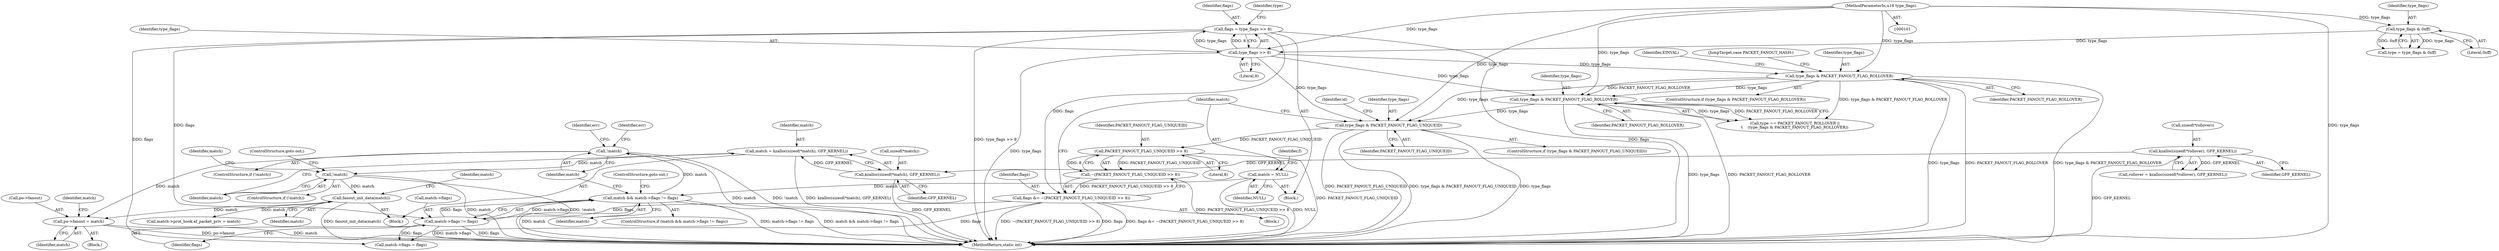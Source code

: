 digraph "0_linux_008ba2a13f2d04c947adc536d19debb8fe66f110@pointer" {
"1000454" [label="(Call,po->fanout = match)"];
"1000293" [label="(Call,!match)"];
"1000284" [label="(Call,match && match->flags != flags)"];
"1000255" [label="(Call,match = NULL)"];
"1000286" [label="(Call,match->flags != flags)"];
"1000124" [label="(Call,flags = type_flags >> 8)"];
"1000126" [label="(Call,type_flags >> 8)"];
"1000120" [label="(Call,type_flags & 0xff)"];
"1000104" [label="(MethodParameterIn,u16 type_flags)"];
"1000249" [label="(Call,flags &= ~(PACKET_FANOUT_FLAG_UNIQUEID >> 8))"];
"1000251" [label="(Call,~(PACKET_FANOUT_FLAG_UNIQUEID >> 8))"];
"1000252" [label="(Call,PACKET_FANOUT_FLAG_UNIQUEID >> 8)"];
"1000223" [label="(Call,type_flags & PACKET_FANOUT_FLAG_UNIQUEID)"];
"1000180" [label="(Call,type_flags & PACKET_FANOUT_FLAG_ROLLOVER)"];
"1000135" [label="(Call,type_flags & PACKET_FANOUT_FLAG_ROLLOVER)"];
"1000349" [label="(Call,fanout_init_data(match))"];
"1000308" [label="(Call,!match)"];
"1000300" [label="(Call,match = kzalloc(sizeof(*match), GFP_KERNEL))"];
"1000302" [label="(Call,kzalloc(sizeof(*match), GFP_KERNEL))"];
"1000190" [label="(Call,kzalloc(sizeof(*rollover), GFP_KERNEL))"];
"1000120" [label="(Call,type_flags & 0xff)"];
"1000137" [label="(Identifier,PACKET_FANOUT_FLAG_ROLLOVER)"];
"1000124" [label="(Call,flags = type_flags >> 8)"];
"1000458" [label="(Identifier,match)"];
"1000283" [label="(ControlStructure,if (match && match->flags != flags))"];
"1000250" [label="(Identifier,flags)"];
"1000252" [label="(Call,PACKET_FANOUT_FLAG_UNIQUEID >> 8)"];
"1000141" [label="(JumpTarget,case PACKET_FANOUT_HASH:)"];
"1000176" [label="(Call,type == PACKET_FANOUT_ROLLOVER ||\n\t    (type_flags & PACKET_FANOUT_FLAG_ROLLOVER))"];
"1000121" [label="(Identifier,type_flags)"];
"1000308" [label="(Call,!match)"];
"1000126" [label="(Call,type_flags >> 8)"];
"1000307" [label="(ControlStructure,if (!match))"];
"1000253" [label="(Identifier,PACKET_FANOUT_FLAG_UNIQUEID)"];
"1000291" [label="(ControlStructure,goto out;)"];
"1000303" [label="(Call,sizeof(*match))"];
"1000287" [label="(Call,match->flags)"];
"1000295" [label="(Block,)"];
"1000462" [label="(Identifier,match)"];
"1000294" [label="(Identifier,match)"];
"1000349" [label="(Call,fanout_init_data(match))"];
"1000306" [label="(Identifier,GFP_KERNEL)"];
"1000122" [label="(Literal,0xff)"];
"1000224" [label="(Identifier,type_flags)"];
"1000127" [label="(Identifier,type_flags)"];
"1000180" [label="(Call,type_flags & PACKET_FANOUT_FLAG_ROLLOVER)"];
"1000254" [label="(Literal,8)"];
"1000229" [label="(Identifier,id)"];
"1000118" [label="(Call,type = type_flags & 0xff)"];
"1000380" [label="(Call,match->prot_hook.af_packet_priv = match)"];
"1000309" [label="(Identifier,match)"];
"1000302" [label="(Call,kzalloc(sizeof(*match), GFP_KERNEL))"];
"1000448" [label="(Block,)"];
"1000300" [label="(Call,match = kzalloc(sizeof(*match), GFP_KERNEL))"];
"1000194" [label="(Identifier,GFP_KERNEL)"];
"1000223" [label="(Call,type_flags & PACKET_FANOUT_FLAG_UNIQUEID)"];
"1000292" [label="(ControlStructure,if (!match))"];
"1000105" [label="(Block,)"];
"1000125" [label="(Identifier,flags)"];
"1000182" [label="(Identifier,PACKET_FANOUT_FLAG_ROLLOVER)"];
"1000257" [label="(Identifier,NULL)"];
"1000284" [label="(Call,match && match->flags != flags)"];
"1000402" [label="(Identifier,err)"];
"1000255" [label="(Call,match = NULL)"];
"1000190" [label="(Call,kzalloc(sizeof(*rollover), GFP_KERNEL))"];
"1000136" [label="(Identifier,type_flags)"];
"1000310" [label="(ControlStructure,goto out;)"];
"1000249" [label="(Call,flags &= ~(PACKET_FANOUT_FLAG_UNIQUEID >> 8))"];
"1000297" [label="(Identifier,err)"];
"1000286" [label="(Call,match->flags != flags)"];
"1000131" [label="(Identifier,type)"];
"1000350" [label="(Identifier,match)"];
"1000191" [label="(Call,sizeof(*rollover))"];
"1000293" [label="(Call,!match)"];
"1000104" [label="(MethodParameterIn,u16 type_flags)"];
"1000454" [label="(Call,po->fanout = match)"];
"1000188" [label="(Call,rollover = kzalloc(sizeof(*rollover), GFP_KERNEL))"];
"1000128" [label="(Literal,8)"];
"1000263" [label="(Identifier,f)"];
"1000301" [label="(Identifier,match)"];
"1000328" [label="(Call,match->flags = flags)"];
"1000222" [label="(ControlStructure,if (type_flags & PACKET_FANOUT_FLAG_UNIQUEID))"];
"1000354" [label="(Identifier,match)"];
"1000256" [label="(Identifier,match)"];
"1000226" [label="(Block,)"];
"1000134" [label="(ControlStructure,if (type_flags & PACKET_FANOUT_FLAG_ROLLOVER))"];
"1000225" [label="(Identifier,PACKET_FANOUT_FLAG_UNIQUEID)"];
"1000455" [label="(Call,po->fanout)"];
"1000314" [label="(Identifier,match)"];
"1000140" [label="(Identifier,EINVAL)"];
"1000135" [label="(Call,type_flags & PACKET_FANOUT_FLAG_ROLLOVER)"];
"1000251" [label="(Call,~(PACKET_FANOUT_FLAG_UNIQUEID >> 8))"];
"1000285" [label="(Identifier,match)"];
"1000290" [label="(Identifier,flags)"];
"1000181" [label="(Identifier,type_flags)"];
"1000495" [label="(MethodReturn,static int)"];
"1000454" -> "1000448"  [label="AST: "];
"1000454" -> "1000458"  [label="CFG: "];
"1000455" -> "1000454"  [label="AST: "];
"1000458" -> "1000454"  [label="AST: "];
"1000462" -> "1000454"  [label="CFG: "];
"1000454" -> "1000495"  [label="DDG: po->fanout"];
"1000454" -> "1000495"  [label="DDG: match"];
"1000293" -> "1000454"  [label="DDG: match"];
"1000349" -> "1000454"  [label="DDG: match"];
"1000293" -> "1000292"  [label="AST: "];
"1000293" -> "1000294"  [label="CFG: "];
"1000294" -> "1000293"  [label="AST: "];
"1000297" -> "1000293"  [label="CFG: "];
"1000402" -> "1000293"  [label="CFG: "];
"1000293" -> "1000495"  [label="DDG: match"];
"1000293" -> "1000495"  [label="DDG: !match"];
"1000284" -> "1000293"  [label="DDG: match"];
"1000284" -> "1000283"  [label="AST: "];
"1000284" -> "1000285"  [label="CFG: "];
"1000284" -> "1000286"  [label="CFG: "];
"1000285" -> "1000284"  [label="AST: "];
"1000286" -> "1000284"  [label="AST: "];
"1000291" -> "1000284"  [label="CFG: "];
"1000294" -> "1000284"  [label="CFG: "];
"1000284" -> "1000495"  [label="DDG: match->flags != flags"];
"1000284" -> "1000495"  [label="DDG: match"];
"1000284" -> "1000495"  [label="DDG: match && match->flags != flags"];
"1000255" -> "1000284"  [label="DDG: match"];
"1000286" -> "1000284"  [label="DDG: match->flags"];
"1000286" -> "1000284"  [label="DDG: flags"];
"1000255" -> "1000105"  [label="AST: "];
"1000255" -> "1000257"  [label="CFG: "];
"1000256" -> "1000255"  [label="AST: "];
"1000257" -> "1000255"  [label="AST: "];
"1000263" -> "1000255"  [label="CFG: "];
"1000255" -> "1000495"  [label="DDG: NULL"];
"1000286" -> "1000290"  [label="CFG: "];
"1000287" -> "1000286"  [label="AST: "];
"1000290" -> "1000286"  [label="AST: "];
"1000286" -> "1000495"  [label="DDG: flags"];
"1000286" -> "1000495"  [label="DDG: match->flags"];
"1000124" -> "1000286"  [label="DDG: flags"];
"1000249" -> "1000286"  [label="DDG: flags"];
"1000286" -> "1000328"  [label="DDG: flags"];
"1000124" -> "1000105"  [label="AST: "];
"1000124" -> "1000126"  [label="CFG: "];
"1000125" -> "1000124"  [label="AST: "];
"1000126" -> "1000124"  [label="AST: "];
"1000131" -> "1000124"  [label="CFG: "];
"1000124" -> "1000495"  [label="DDG: type_flags >> 8"];
"1000124" -> "1000495"  [label="DDG: flags"];
"1000126" -> "1000124"  [label="DDG: type_flags"];
"1000126" -> "1000124"  [label="DDG: 8"];
"1000124" -> "1000249"  [label="DDG: flags"];
"1000124" -> "1000328"  [label="DDG: flags"];
"1000126" -> "1000128"  [label="CFG: "];
"1000127" -> "1000126"  [label="AST: "];
"1000128" -> "1000126"  [label="AST: "];
"1000126" -> "1000495"  [label="DDG: type_flags"];
"1000120" -> "1000126"  [label="DDG: type_flags"];
"1000104" -> "1000126"  [label="DDG: type_flags"];
"1000126" -> "1000135"  [label="DDG: type_flags"];
"1000126" -> "1000180"  [label="DDG: type_flags"];
"1000126" -> "1000223"  [label="DDG: type_flags"];
"1000120" -> "1000118"  [label="AST: "];
"1000120" -> "1000122"  [label="CFG: "];
"1000121" -> "1000120"  [label="AST: "];
"1000122" -> "1000120"  [label="AST: "];
"1000118" -> "1000120"  [label="CFG: "];
"1000120" -> "1000118"  [label="DDG: type_flags"];
"1000120" -> "1000118"  [label="DDG: 0xff"];
"1000104" -> "1000120"  [label="DDG: type_flags"];
"1000104" -> "1000101"  [label="AST: "];
"1000104" -> "1000495"  [label="DDG: type_flags"];
"1000104" -> "1000135"  [label="DDG: type_flags"];
"1000104" -> "1000180"  [label="DDG: type_flags"];
"1000104" -> "1000223"  [label="DDG: type_flags"];
"1000249" -> "1000226"  [label="AST: "];
"1000249" -> "1000251"  [label="CFG: "];
"1000250" -> "1000249"  [label="AST: "];
"1000251" -> "1000249"  [label="AST: "];
"1000256" -> "1000249"  [label="CFG: "];
"1000249" -> "1000495"  [label="DDG: ~(PACKET_FANOUT_FLAG_UNIQUEID >> 8)"];
"1000249" -> "1000495"  [label="DDG: flags"];
"1000249" -> "1000495"  [label="DDG: flags &= ~(PACKET_FANOUT_FLAG_UNIQUEID >> 8)"];
"1000251" -> "1000249"  [label="DDG: PACKET_FANOUT_FLAG_UNIQUEID >> 8"];
"1000249" -> "1000328"  [label="DDG: flags"];
"1000251" -> "1000252"  [label="CFG: "];
"1000252" -> "1000251"  [label="AST: "];
"1000251" -> "1000495"  [label="DDG: PACKET_FANOUT_FLAG_UNIQUEID >> 8"];
"1000252" -> "1000251"  [label="DDG: PACKET_FANOUT_FLAG_UNIQUEID"];
"1000252" -> "1000251"  [label="DDG: 8"];
"1000252" -> "1000254"  [label="CFG: "];
"1000253" -> "1000252"  [label="AST: "];
"1000254" -> "1000252"  [label="AST: "];
"1000252" -> "1000495"  [label="DDG: PACKET_FANOUT_FLAG_UNIQUEID"];
"1000223" -> "1000252"  [label="DDG: PACKET_FANOUT_FLAG_UNIQUEID"];
"1000223" -> "1000222"  [label="AST: "];
"1000223" -> "1000225"  [label="CFG: "];
"1000224" -> "1000223"  [label="AST: "];
"1000225" -> "1000223"  [label="AST: "];
"1000229" -> "1000223"  [label="CFG: "];
"1000256" -> "1000223"  [label="CFG: "];
"1000223" -> "1000495"  [label="DDG: PACKET_FANOUT_FLAG_UNIQUEID"];
"1000223" -> "1000495"  [label="DDG: type_flags & PACKET_FANOUT_FLAG_UNIQUEID"];
"1000223" -> "1000495"  [label="DDG: type_flags"];
"1000180" -> "1000223"  [label="DDG: type_flags"];
"1000135" -> "1000223"  [label="DDG: type_flags"];
"1000180" -> "1000176"  [label="AST: "];
"1000180" -> "1000182"  [label="CFG: "];
"1000181" -> "1000180"  [label="AST: "];
"1000182" -> "1000180"  [label="AST: "];
"1000176" -> "1000180"  [label="CFG: "];
"1000180" -> "1000495"  [label="DDG: PACKET_FANOUT_FLAG_ROLLOVER"];
"1000180" -> "1000495"  [label="DDG: type_flags"];
"1000180" -> "1000176"  [label="DDG: type_flags"];
"1000180" -> "1000176"  [label="DDG: PACKET_FANOUT_FLAG_ROLLOVER"];
"1000135" -> "1000180"  [label="DDG: type_flags"];
"1000135" -> "1000180"  [label="DDG: PACKET_FANOUT_FLAG_ROLLOVER"];
"1000135" -> "1000134"  [label="AST: "];
"1000135" -> "1000137"  [label="CFG: "];
"1000136" -> "1000135"  [label="AST: "];
"1000137" -> "1000135"  [label="AST: "];
"1000140" -> "1000135"  [label="CFG: "];
"1000141" -> "1000135"  [label="CFG: "];
"1000135" -> "1000495"  [label="DDG: type_flags & PACKET_FANOUT_FLAG_ROLLOVER"];
"1000135" -> "1000495"  [label="DDG: type_flags"];
"1000135" -> "1000495"  [label="DDG: PACKET_FANOUT_FLAG_ROLLOVER"];
"1000135" -> "1000176"  [label="DDG: type_flags & PACKET_FANOUT_FLAG_ROLLOVER"];
"1000349" -> "1000295"  [label="AST: "];
"1000349" -> "1000350"  [label="CFG: "];
"1000350" -> "1000349"  [label="AST: "];
"1000354" -> "1000349"  [label="CFG: "];
"1000349" -> "1000495"  [label="DDG: fanout_init_data(match)"];
"1000308" -> "1000349"  [label="DDG: match"];
"1000349" -> "1000380"  [label="DDG: match"];
"1000308" -> "1000307"  [label="AST: "];
"1000308" -> "1000309"  [label="CFG: "];
"1000309" -> "1000308"  [label="AST: "];
"1000310" -> "1000308"  [label="CFG: "];
"1000314" -> "1000308"  [label="CFG: "];
"1000308" -> "1000495"  [label="DDG: match"];
"1000308" -> "1000495"  [label="DDG: !match"];
"1000300" -> "1000308"  [label="DDG: match"];
"1000300" -> "1000295"  [label="AST: "];
"1000300" -> "1000302"  [label="CFG: "];
"1000301" -> "1000300"  [label="AST: "];
"1000302" -> "1000300"  [label="AST: "];
"1000309" -> "1000300"  [label="CFG: "];
"1000300" -> "1000495"  [label="DDG: kzalloc(sizeof(*match), GFP_KERNEL)"];
"1000302" -> "1000300"  [label="DDG: GFP_KERNEL"];
"1000302" -> "1000306"  [label="CFG: "];
"1000303" -> "1000302"  [label="AST: "];
"1000306" -> "1000302"  [label="AST: "];
"1000302" -> "1000495"  [label="DDG: GFP_KERNEL"];
"1000190" -> "1000302"  [label="DDG: GFP_KERNEL"];
"1000190" -> "1000188"  [label="AST: "];
"1000190" -> "1000194"  [label="CFG: "];
"1000191" -> "1000190"  [label="AST: "];
"1000194" -> "1000190"  [label="AST: "];
"1000188" -> "1000190"  [label="CFG: "];
"1000190" -> "1000495"  [label="DDG: GFP_KERNEL"];
"1000190" -> "1000188"  [label="DDG: GFP_KERNEL"];
}
